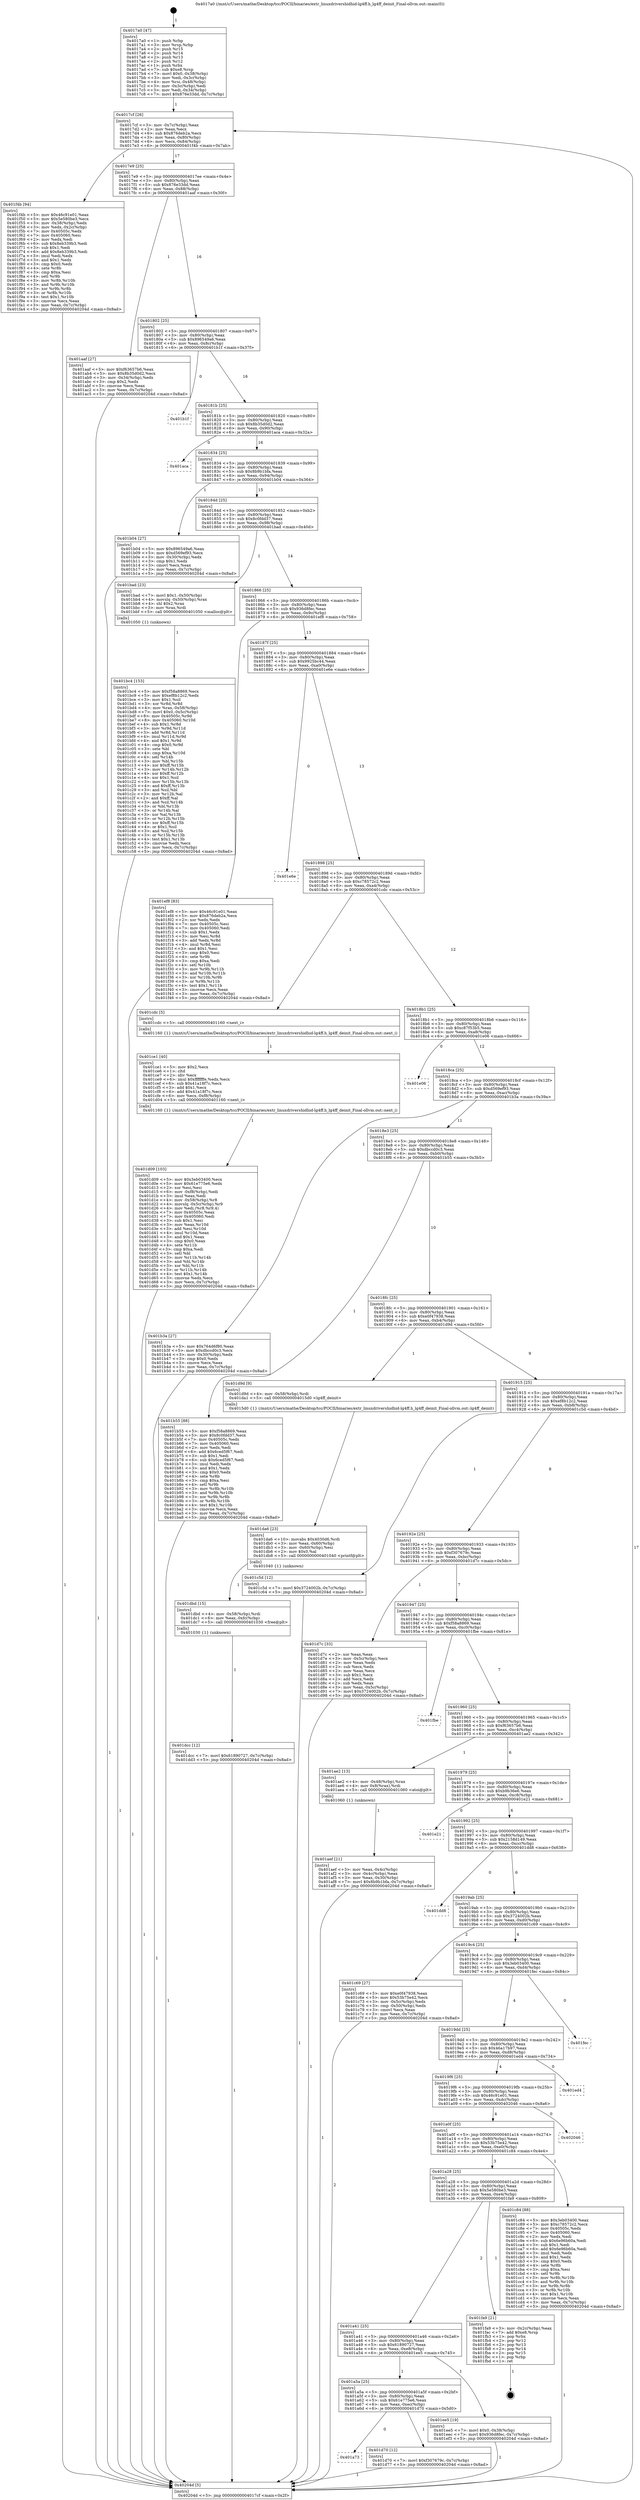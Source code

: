 digraph "0x4017a0" {
  label = "0x4017a0 (/mnt/c/Users/mathe/Desktop/tcc/POCII/binaries/extr_linuxdrivershidhid-lg4ff.h_lg4ff_deinit_Final-ollvm.out::main(0))"
  labelloc = "t"
  node[shape=record]

  Entry [label="",width=0.3,height=0.3,shape=circle,fillcolor=black,style=filled]
  "0x4017cf" [label="{
     0x4017cf [26]\l
     | [instrs]\l
     &nbsp;&nbsp;0x4017cf \<+3\>: mov -0x7c(%rbp),%eax\l
     &nbsp;&nbsp;0x4017d2 \<+2\>: mov %eax,%ecx\l
     &nbsp;&nbsp;0x4017d4 \<+6\>: sub $0x876deb2a,%ecx\l
     &nbsp;&nbsp;0x4017da \<+3\>: mov %eax,-0x80(%rbp)\l
     &nbsp;&nbsp;0x4017dd \<+6\>: mov %ecx,-0x84(%rbp)\l
     &nbsp;&nbsp;0x4017e3 \<+6\>: je 0000000000401f4b \<main+0x7ab\>\l
  }"]
  "0x401f4b" [label="{
     0x401f4b [94]\l
     | [instrs]\l
     &nbsp;&nbsp;0x401f4b \<+5\>: mov $0x46c91e01,%eax\l
     &nbsp;&nbsp;0x401f50 \<+5\>: mov $0x5e580be3,%ecx\l
     &nbsp;&nbsp;0x401f55 \<+3\>: mov -0x38(%rbp),%edx\l
     &nbsp;&nbsp;0x401f58 \<+3\>: mov %edx,-0x2c(%rbp)\l
     &nbsp;&nbsp;0x401f5b \<+7\>: mov 0x40505c,%edx\l
     &nbsp;&nbsp;0x401f62 \<+7\>: mov 0x405060,%esi\l
     &nbsp;&nbsp;0x401f69 \<+2\>: mov %edx,%edi\l
     &nbsp;&nbsp;0x401f6b \<+6\>: sub $0x8eb339b3,%edi\l
     &nbsp;&nbsp;0x401f71 \<+3\>: sub $0x1,%edi\l
     &nbsp;&nbsp;0x401f74 \<+6\>: add $0x8eb339b3,%edi\l
     &nbsp;&nbsp;0x401f7a \<+3\>: imul %edi,%edx\l
     &nbsp;&nbsp;0x401f7d \<+3\>: and $0x1,%edx\l
     &nbsp;&nbsp;0x401f80 \<+3\>: cmp $0x0,%edx\l
     &nbsp;&nbsp;0x401f83 \<+4\>: sete %r8b\l
     &nbsp;&nbsp;0x401f87 \<+3\>: cmp $0xa,%esi\l
     &nbsp;&nbsp;0x401f8a \<+4\>: setl %r9b\l
     &nbsp;&nbsp;0x401f8e \<+3\>: mov %r8b,%r10b\l
     &nbsp;&nbsp;0x401f91 \<+3\>: and %r9b,%r10b\l
     &nbsp;&nbsp;0x401f94 \<+3\>: xor %r9b,%r8b\l
     &nbsp;&nbsp;0x401f97 \<+3\>: or %r8b,%r10b\l
     &nbsp;&nbsp;0x401f9a \<+4\>: test $0x1,%r10b\l
     &nbsp;&nbsp;0x401f9e \<+3\>: cmovne %ecx,%eax\l
     &nbsp;&nbsp;0x401fa1 \<+3\>: mov %eax,-0x7c(%rbp)\l
     &nbsp;&nbsp;0x401fa4 \<+5\>: jmp 000000000040204d \<main+0x8ad\>\l
  }"]
  "0x4017e9" [label="{
     0x4017e9 [25]\l
     | [instrs]\l
     &nbsp;&nbsp;0x4017e9 \<+5\>: jmp 00000000004017ee \<main+0x4e\>\l
     &nbsp;&nbsp;0x4017ee \<+3\>: mov -0x80(%rbp),%eax\l
     &nbsp;&nbsp;0x4017f1 \<+5\>: sub $0x876e33dd,%eax\l
     &nbsp;&nbsp;0x4017f6 \<+6\>: mov %eax,-0x88(%rbp)\l
     &nbsp;&nbsp;0x4017fc \<+6\>: je 0000000000401aaf \<main+0x30f\>\l
  }"]
  Exit [label="",width=0.3,height=0.3,shape=circle,fillcolor=black,style=filled,peripheries=2]
  "0x401aaf" [label="{
     0x401aaf [27]\l
     | [instrs]\l
     &nbsp;&nbsp;0x401aaf \<+5\>: mov $0xf63657b6,%eax\l
     &nbsp;&nbsp;0x401ab4 \<+5\>: mov $0x8b35d0d2,%ecx\l
     &nbsp;&nbsp;0x401ab9 \<+3\>: mov -0x34(%rbp),%edx\l
     &nbsp;&nbsp;0x401abc \<+3\>: cmp $0x2,%edx\l
     &nbsp;&nbsp;0x401abf \<+3\>: cmovne %ecx,%eax\l
     &nbsp;&nbsp;0x401ac2 \<+3\>: mov %eax,-0x7c(%rbp)\l
     &nbsp;&nbsp;0x401ac5 \<+5\>: jmp 000000000040204d \<main+0x8ad\>\l
  }"]
  "0x401802" [label="{
     0x401802 [25]\l
     | [instrs]\l
     &nbsp;&nbsp;0x401802 \<+5\>: jmp 0000000000401807 \<main+0x67\>\l
     &nbsp;&nbsp;0x401807 \<+3\>: mov -0x80(%rbp),%eax\l
     &nbsp;&nbsp;0x40180a \<+5\>: sub $0x896549a6,%eax\l
     &nbsp;&nbsp;0x40180f \<+6\>: mov %eax,-0x8c(%rbp)\l
     &nbsp;&nbsp;0x401815 \<+6\>: je 0000000000401b1f \<main+0x37f\>\l
  }"]
  "0x40204d" [label="{
     0x40204d [5]\l
     | [instrs]\l
     &nbsp;&nbsp;0x40204d \<+5\>: jmp 00000000004017cf \<main+0x2f\>\l
  }"]
  "0x4017a0" [label="{
     0x4017a0 [47]\l
     | [instrs]\l
     &nbsp;&nbsp;0x4017a0 \<+1\>: push %rbp\l
     &nbsp;&nbsp;0x4017a1 \<+3\>: mov %rsp,%rbp\l
     &nbsp;&nbsp;0x4017a4 \<+2\>: push %r15\l
     &nbsp;&nbsp;0x4017a6 \<+2\>: push %r14\l
     &nbsp;&nbsp;0x4017a8 \<+2\>: push %r13\l
     &nbsp;&nbsp;0x4017aa \<+2\>: push %r12\l
     &nbsp;&nbsp;0x4017ac \<+1\>: push %rbx\l
     &nbsp;&nbsp;0x4017ad \<+7\>: sub $0xe8,%rsp\l
     &nbsp;&nbsp;0x4017b4 \<+7\>: movl $0x0,-0x38(%rbp)\l
     &nbsp;&nbsp;0x4017bb \<+3\>: mov %edi,-0x3c(%rbp)\l
     &nbsp;&nbsp;0x4017be \<+4\>: mov %rsi,-0x48(%rbp)\l
     &nbsp;&nbsp;0x4017c2 \<+3\>: mov -0x3c(%rbp),%edi\l
     &nbsp;&nbsp;0x4017c5 \<+3\>: mov %edi,-0x34(%rbp)\l
     &nbsp;&nbsp;0x4017c8 \<+7\>: movl $0x876e33dd,-0x7c(%rbp)\l
  }"]
  "0x401dcc" [label="{
     0x401dcc [12]\l
     | [instrs]\l
     &nbsp;&nbsp;0x401dcc \<+7\>: movl $0x61890727,-0x7c(%rbp)\l
     &nbsp;&nbsp;0x401dd3 \<+5\>: jmp 000000000040204d \<main+0x8ad\>\l
  }"]
  "0x401b1f" [label="{
     0x401b1f\l
  }", style=dashed]
  "0x40181b" [label="{
     0x40181b [25]\l
     | [instrs]\l
     &nbsp;&nbsp;0x40181b \<+5\>: jmp 0000000000401820 \<main+0x80\>\l
     &nbsp;&nbsp;0x401820 \<+3\>: mov -0x80(%rbp),%eax\l
     &nbsp;&nbsp;0x401823 \<+5\>: sub $0x8b35d0d2,%eax\l
     &nbsp;&nbsp;0x401828 \<+6\>: mov %eax,-0x90(%rbp)\l
     &nbsp;&nbsp;0x40182e \<+6\>: je 0000000000401aca \<main+0x32a\>\l
  }"]
  "0x401dbd" [label="{
     0x401dbd [15]\l
     | [instrs]\l
     &nbsp;&nbsp;0x401dbd \<+4\>: mov -0x58(%rbp),%rdi\l
     &nbsp;&nbsp;0x401dc1 \<+6\>: mov %eax,-0xfc(%rbp)\l
     &nbsp;&nbsp;0x401dc7 \<+5\>: call 0000000000401030 \<free@plt\>\l
     | [calls]\l
     &nbsp;&nbsp;0x401030 \{1\} (unknown)\l
  }"]
  "0x401aca" [label="{
     0x401aca\l
  }", style=dashed]
  "0x401834" [label="{
     0x401834 [25]\l
     | [instrs]\l
     &nbsp;&nbsp;0x401834 \<+5\>: jmp 0000000000401839 \<main+0x99\>\l
     &nbsp;&nbsp;0x401839 \<+3\>: mov -0x80(%rbp),%eax\l
     &nbsp;&nbsp;0x40183c \<+5\>: sub $0x8b9b1bfa,%eax\l
     &nbsp;&nbsp;0x401841 \<+6\>: mov %eax,-0x94(%rbp)\l
     &nbsp;&nbsp;0x401847 \<+6\>: je 0000000000401b04 \<main+0x364\>\l
  }"]
  "0x401da6" [label="{
     0x401da6 [23]\l
     | [instrs]\l
     &nbsp;&nbsp;0x401da6 \<+10\>: movabs $0x4030d6,%rdi\l
     &nbsp;&nbsp;0x401db0 \<+3\>: mov %eax,-0x60(%rbp)\l
     &nbsp;&nbsp;0x401db3 \<+3\>: mov -0x60(%rbp),%esi\l
     &nbsp;&nbsp;0x401db6 \<+2\>: mov $0x0,%al\l
     &nbsp;&nbsp;0x401db8 \<+5\>: call 0000000000401040 \<printf@plt\>\l
     | [calls]\l
     &nbsp;&nbsp;0x401040 \{1\} (unknown)\l
  }"]
  "0x401b04" [label="{
     0x401b04 [27]\l
     | [instrs]\l
     &nbsp;&nbsp;0x401b04 \<+5\>: mov $0x896549a6,%eax\l
     &nbsp;&nbsp;0x401b09 \<+5\>: mov $0xd569ef93,%ecx\l
     &nbsp;&nbsp;0x401b0e \<+3\>: mov -0x30(%rbp),%edx\l
     &nbsp;&nbsp;0x401b11 \<+3\>: cmp $0x1,%edx\l
     &nbsp;&nbsp;0x401b14 \<+3\>: cmovl %ecx,%eax\l
     &nbsp;&nbsp;0x401b17 \<+3\>: mov %eax,-0x7c(%rbp)\l
     &nbsp;&nbsp;0x401b1a \<+5\>: jmp 000000000040204d \<main+0x8ad\>\l
  }"]
  "0x40184d" [label="{
     0x40184d [25]\l
     | [instrs]\l
     &nbsp;&nbsp;0x40184d \<+5\>: jmp 0000000000401852 \<main+0xb2\>\l
     &nbsp;&nbsp;0x401852 \<+3\>: mov -0x80(%rbp),%eax\l
     &nbsp;&nbsp;0x401855 \<+5\>: sub $0x8c0fdd37,%eax\l
     &nbsp;&nbsp;0x40185a \<+6\>: mov %eax,-0x98(%rbp)\l
     &nbsp;&nbsp;0x401860 \<+6\>: je 0000000000401bad \<main+0x40d\>\l
  }"]
  "0x401a73" [label="{
     0x401a73\l
  }", style=dashed]
  "0x401bad" [label="{
     0x401bad [23]\l
     | [instrs]\l
     &nbsp;&nbsp;0x401bad \<+7\>: movl $0x1,-0x50(%rbp)\l
     &nbsp;&nbsp;0x401bb4 \<+4\>: movslq -0x50(%rbp),%rax\l
     &nbsp;&nbsp;0x401bb8 \<+4\>: shl $0x2,%rax\l
     &nbsp;&nbsp;0x401bbc \<+3\>: mov %rax,%rdi\l
     &nbsp;&nbsp;0x401bbf \<+5\>: call 0000000000401050 \<malloc@plt\>\l
     | [calls]\l
     &nbsp;&nbsp;0x401050 \{1\} (unknown)\l
  }"]
  "0x401866" [label="{
     0x401866 [25]\l
     | [instrs]\l
     &nbsp;&nbsp;0x401866 \<+5\>: jmp 000000000040186b \<main+0xcb\>\l
     &nbsp;&nbsp;0x40186b \<+3\>: mov -0x80(%rbp),%eax\l
     &nbsp;&nbsp;0x40186e \<+5\>: sub $0x936d8fec,%eax\l
     &nbsp;&nbsp;0x401873 \<+6\>: mov %eax,-0x9c(%rbp)\l
     &nbsp;&nbsp;0x401879 \<+6\>: je 0000000000401ef8 \<main+0x758\>\l
  }"]
  "0x401d70" [label="{
     0x401d70 [12]\l
     | [instrs]\l
     &nbsp;&nbsp;0x401d70 \<+7\>: movl $0xf307679c,-0x7c(%rbp)\l
     &nbsp;&nbsp;0x401d77 \<+5\>: jmp 000000000040204d \<main+0x8ad\>\l
  }"]
  "0x401ef8" [label="{
     0x401ef8 [83]\l
     | [instrs]\l
     &nbsp;&nbsp;0x401ef8 \<+5\>: mov $0x46c91e01,%eax\l
     &nbsp;&nbsp;0x401efd \<+5\>: mov $0x876deb2a,%ecx\l
     &nbsp;&nbsp;0x401f02 \<+2\>: xor %edx,%edx\l
     &nbsp;&nbsp;0x401f04 \<+7\>: mov 0x40505c,%esi\l
     &nbsp;&nbsp;0x401f0b \<+7\>: mov 0x405060,%edi\l
     &nbsp;&nbsp;0x401f12 \<+3\>: sub $0x1,%edx\l
     &nbsp;&nbsp;0x401f15 \<+3\>: mov %esi,%r8d\l
     &nbsp;&nbsp;0x401f18 \<+3\>: add %edx,%r8d\l
     &nbsp;&nbsp;0x401f1b \<+4\>: imul %r8d,%esi\l
     &nbsp;&nbsp;0x401f1f \<+3\>: and $0x1,%esi\l
     &nbsp;&nbsp;0x401f22 \<+3\>: cmp $0x0,%esi\l
     &nbsp;&nbsp;0x401f25 \<+4\>: sete %r9b\l
     &nbsp;&nbsp;0x401f29 \<+3\>: cmp $0xa,%edi\l
     &nbsp;&nbsp;0x401f2c \<+4\>: setl %r10b\l
     &nbsp;&nbsp;0x401f30 \<+3\>: mov %r9b,%r11b\l
     &nbsp;&nbsp;0x401f33 \<+3\>: and %r10b,%r11b\l
     &nbsp;&nbsp;0x401f36 \<+3\>: xor %r10b,%r9b\l
     &nbsp;&nbsp;0x401f39 \<+3\>: or %r9b,%r11b\l
     &nbsp;&nbsp;0x401f3c \<+4\>: test $0x1,%r11b\l
     &nbsp;&nbsp;0x401f40 \<+3\>: cmovne %ecx,%eax\l
     &nbsp;&nbsp;0x401f43 \<+3\>: mov %eax,-0x7c(%rbp)\l
     &nbsp;&nbsp;0x401f46 \<+5\>: jmp 000000000040204d \<main+0x8ad\>\l
  }"]
  "0x40187f" [label="{
     0x40187f [25]\l
     | [instrs]\l
     &nbsp;&nbsp;0x40187f \<+5\>: jmp 0000000000401884 \<main+0xe4\>\l
     &nbsp;&nbsp;0x401884 \<+3\>: mov -0x80(%rbp),%eax\l
     &nbsp;&nbsp;0x401887 \<+5\>: sub $0x9925bc44,%eax\l
     &nbsp;&nbsp;0x40188c \<+6\>: mov %eax,-0xa0(%rbp)\l
     &nbsp;&nbsp;0x401892 \<+6\>: je 0000000000401e6e \<main+0x6ce\>\l
  }"]
  "0x401a5a" [label="{
     0x401a5a [25]\l
     | [instrs]\l
     &nbsp;&nbsp;0x401a5a \<+5\>: jmp 0000000000401a5f \<main+0x2bf\>\l
     &nbsp;&nbsp;0x401a5f \<+3\>: mov -0x80(%rbp),%eax\l
     &nbsp;&nbsp;0x401a62 \<+5\>: sub $0x61e775e6,%eax\l
     &nbsp;&nbsp;0x401a67 \<+6\>: mov %eax,-0xec(%rbp)\l
     &nbsp;&nbsp;0x401a6d \<+6\>: je 0000000000401d70 \<main+0x5d0\>\l
  }"]
  "0x401e6e" [label="{
     0x401e6e\l
  }", style=dashed]
  "0x401898" [label="{
     0x401898 [25]\l
     | [instrs]\l
     &nbsp;&nbsp;0x401898 \<+5\>: jmp 000000000040189d \<main+0xfd\>\l
     &nbsp;&nbsp;0x40189d \<+3\>: mov -0x80(%rbp),%eax\l
     &nbsp;&nbsp;0x4018a0 \<+5\>: sub $0xc78572c2,%eax\l
     &nbsp;&nbsp;0x4018a5 \<+6\>: mov %eax,-0xa4(%rbp)\l
     &nbsp;&nbsp;0x4018ab \<+6\>: je 0000000000401cdc \<main+0x53c\>\l
  }"]
  "0x401ee5" [label="{
     0x401ee5 [19]\l
     | [instrs]\l
     &nbsp;&nbsp;0x401ee5 \<+7\>: movl $0x0,-0x38(%rbp)\l
     &nbsp;&nbsp;0x401eec \<+7\>: movl $0x936d8fec,-0x7c(%rbp)\l
     &nbsp;&nbsp;0x401ef3 \<+5\>: jmp 000000000040204d \<main+0x8ad\>\l
  }"]
  "0x401cdc" [label="{
     0x401cdc [5]\l
     | [instrs]\l
     &nbsp;&nbsp;0x401cdc \<+5\>: call 0000000000401160 \<next_i\>\l
     | [calls]\l
     &nbsp;&nbsp;0x401160 \{1\} (/mnt/c/Users/mathe/Desktop/tcc/POCII/binaries/extr_linuxdrivershidhid-lg4ff.h_lg4ff_deinit_Final-ollvm.out::next_i)\l
  }"]
  "0x4018b1" [label="{
     0x4018b1 [25]\l
     | [instrs]\l
     &nbsp;&nbsp;0x4018b1 \<+5\>: jmp 00000000004018b6 \<main+0x116\>\l
     &nbsp;&nbsp;0x4018b6 \<+3\>: mov -0x80(%rbp),%eax\l
     &nbsp;&nbsp;0x4018b9 \<+5\>: sub $0xc87f53b5,%eax\l
     &nbsp;&nbsp;0x4018be \<+6\>: mov %eax,-0xa8(%rbp)\l
     &nbsp;&nbsp;0x4018c4 \<+6\>: je 0000000000401e06 \<main+0x666\>\l
  }"]
  "0x401a41" [label="{
     0x401a41 [25]\l
     | [instrs]\l
     &nbsp;&nbsp;0x401a41 \<+5\>: jmp 0000000000401a46 \<main+0x2a6\>\l
     &nbsp;&nbsp;0x401a46 \<+3\>: mov -0x80(%rbp),%eax\l
     &nbsp;&nbsp;0x401a49 \<+5\>: sub $0x61890727,%eax\l
     &nbsp;&nbsp;0x401a4e \<+6\>: mov %eax,-0xe8(%rbp)\l
     &nbsp;&nbsp;0x401a54 \<+6\>: je 0000000000401ee5 \<main+0x745\>\l
  }"]
  "0x401e06" [label="{
     0x401e06\l
  }", style=dashed]
  "0x4018ca" [label="{
     0x4018ca [25]\l
     | [instrs]\l
     &nbsp;&nbsp;0x4018ca \<+5\>: jmp 00000000004018cf \<main+0x12f\>\l
     &nbsp;&nbsp;0x4018cf \<+3\>: mov -0x80(%rbp),%eax\l
     &nbsp;&nbsp;0x4018d2 \<+5\>: sub $0xd569ef93,%eax\l
     &nbsp;&nbsp;0x4018d7 \<+6\>: mov %eax,-0xac(%rbp)\l
     &nbsp;&nbsp;0x4018dd \<+6\>: je 0000000000401b3a \<main+0x39a\>\l
  }"]
  "0x401fa9" [label="{
     0x401fa9 [21]\l
     | [instrs]\l
     &nbsp;&nbsp;0x401fa9 \<+3\>: mov -0x2c(%rbp),%eax\l
     &nbsp;&nbsp;0x401fac \<+7\>: add $0xe8,%rsp\l
     &nbsp;&nbsp;0x401fb3 \<+1\>: pop %rbx\l
     &nbsp;&nbsp;0x401fb4 \<+2\>: pop %r12\l
     &nbsp;&nbsp;0x401fb6 \<+2\>: pop %r13\l
     &nbsp;&nbsp;0x401fb8 \<+2\>: pop %r14\l
     &nbsp;&nbsp;0x401fba \<+2\>: pop %r15\l
     &nbsp;&nbsp;0x401fbc \<+1\>: pop %rbp\l
     &nbsp;&nbsp;0x401fbd \<+1\>: ret\l
  }"]
  "0x401b3a" [label="{
     0x401b3a [27]\l
     | [instrs]\l
     &nbsp;&nbsp;0x401b3a \<+5\>: mov $0x764d6f80,%eax\l
     &nbsp;&nbsp;0x401b3f \<+5\>: mov $0xdbccd0c3,%ecx\l
     &nbsp;&nbsp;0x401b44 \<+3\>: mov -0x30(%rbp),%edx\l
     &nbsp;&nbsp;0x401b47 \<+3\>: cmp $0x0,%edx\l
     &nbsp;&nbsp;0x401b4a \<+3\>: cmove %ecx,%eax\l
     &nbsp;&nbsp;0x401b4d \<+3\>: mov %eax,-0x7c(%rbp)\l
     &nbsp;&nbsp;0x401b50 \<+5\>: jmp 000000000040204d \<main+0x8ad\>\l
  }"]
  "0x4018e3" [label="{
     0x4018e3 [25]\l
     | [instrs]\l
     &nbsp;&nbsp;0x4018e3 \<+5\>: jmp 00000000004018e8 \<main+0x148\>\l
     &nbsp;&nbsp;0x4018e8 \<+3\>: mov -0x80(%rbp),%eax\l
     &nbsp;&nbsp;0x4018eb \<+5\>: sub $0xdbccd0c3,%eax\l
     &nbsp;&nbsp;0x4018f0 \<+6\>: mov %eax,-0xb0(%rbp)\l
     &nbsp;&nbsp;0x4018f6 \<+6\>: je 0000000000401b55 \<main+0x3b5\>\l
  }"]
  "0x401d09" [label="{
     0x401d09 [103]\l
     | [instrs]\l
     &nbsp;&nbsp;0x401d09 \<+5\>: mov $0x3eb03400,%ecx\l
     &nbsp;&nbsp;0x401d0e \<+5\>: mov $0x61e775e6,%edx\l
     &nbsp;&nbsp;0x401d13 \<+2\>: xor %esi,%esi\l
     &nbsp;&nbsp;0x401d15 \<+6\>: mov -0xf8(%rbp),%edi\l
     &nbsp;&nbsp;0x401d1b \<+3\>: imul %eax,%edi\l
     &nbsp;&nbsp;0x401d1e \<+4\>: mov -0x58(%rbp),%r8\l
     &nbsp;&nbsp;0x401d22 \<+4\>: movslq -0x5c(%rbp),%r9\l
     &nbsp;&nbsp;0x401d26 \<+4\>: mov %edi,(%r8,%r9,4)\l
     &nbsp;&nbsp;0x401d2a \<+7\>: mov 0x40505c,%eax\l
     &nbsp;&nbsp;0x401d31 \<+7\>: mov 0x405060,%edi\l
     &nbsp;&nbsp;0x401d38 \<+3\>: sub $0x1,%esi\l
     &nbsp;&nbsp;0x401d3b \<+3\>: mov %eax,%r10d\l
     &nbsp;&nbsp;0x401d3e \<+3\>: add %esi,%r10d\l
     &nbsp;&nbsp;0x401d41 \<+4\>: imul %r10d,%eax\l
     &nbsp;&nbsp;0x401d45 \<+3\>: and $0x1,%eax\l
     &nbsp;&nbsp;0x401d48 \<+3\>: cmp $0x0,%eax\l
     &nbsp;&nbsp;0x401d4b \<+4\>: sete %r11b\l
     &nbsp;&nbsp;0x401d4f \<+3\>: cmp $0xa,%edi\l
     &nbsp;&nbsp;0x401d52 \<+3\>: setl %bl\l
     &nbsp;&nbsp;0x401d55 \<+3\>: mov %r11b,%r14b\l
     &nbsp;&nbsp;0x401d58 \<+3\>: and %bl,%r14b\l
     &nbsp;&nbsp;0x401d5b \<+3\>: xor %bl,%r11b\l
     &nbsp;&nbsp;0x401d5e \<+3\>: or %r11b,%r14b\l
     &nbsp;&nbsp;0x401d61 \<+4\>: test $0x1,%r14b\l
     &nbsp;&nbsp;0x401d65 \<+3\>: cmovne %edx,%ecx\l
     &nbsp;&nbsp;0x401d68 \<+3\>: mov %ecx,-0x7c(%rbp)\l
     &nbsp;&nbsp;0x401d6b \<+5\>: jmp 000000000040204d \<main+0x8ad\>\l
  }"]
  "0x401b55" [label="{
     0x401b55 [88]\l
     | [instrs]\l
     &nbsp;&nbsp;0x401b55 \<+5\>: mov $0xf58a8869,%eax\l
     &nbsp;&nbsp;0x401b5a \<+5\>: mov $0x8c0fdd37,%ecx\l
     &nbsp;&nbsp;0x401b5f \<+7\>: mov 0x40505c,%edx\l
     &nbsp;&nbsp;0x401b66 \<+7\>: mov 0x405060,%esi\l
     &nbsp;&nbsp;0x401b6d \<+2\>: mov %edx,%edi\l
     &nbsp;&nbsp;0x401b6f \<+6\>: add $0x6ced5f67,%edi\l
     &nbsp;&nbsp;0x401b75 \<+3\>: sub $0x1,%edi\l
     &nbsp;&nbsp;0x401b78 \<+6\>: sub $0x6ced5f67,%edi\l
     &nbsp;&nbsp;0x401b7e \<+3\>: imul %edi,%edx\l
     &nbsp;&nbsp;0x401b81 \<+3\>: and $0x1,%edx\l
     &nbsp;&nbsp;0x401b84 \<+3\>: cmp $0x0,%edx\l
     &nbsp;&nbsp;0x401b87 \<+4\>: sete %r8b\l
     &nbsp;&nbsp;0x401b8b \<+3\>: cmp $0xa,%esi\l
     &nbsp;&nbsp;0x401b8e \<+4\>: setl %r9b\l
     &nbsp;&nbsp;0x401b92 \<+3\>: mov %r8b,%r10b\l
     &nbsp;&nbsp;0x401b95 \<+3\>: and %r9b,%r10b\l
     &nbsp;&nbsp;0x401b98 \<+3\>: xor %r9b,%r8b\l
     &nbsp;&nbsp;0x401b9b \<+3\>: or %r8b,%r10b\l
     &nbsp;&nbsp;0x401b9e \<+4\>: test $0x1,%r10b\l
     &nbsp;&nbsp;0x401ba2 \<+3\>: cmovne %ecx,%eax\l
     &nbsp;&nbsp;0x401ba5 \<+3\>: mov %eax,-0x7c(%rbp)\l
     &nbsp;&nbsp;0x401ba8 \<+5\>: jmp 000000000040204d \<main+0x8ad\>\l
  }"]
  "0x4018fc" [label="{
     0x4018fc [25]\l
     | [instrs]\l
     &nbsp;&nbsp;0x4018fc \<+5\>: jmp 0000000000401901 \<main+0x161\>\l
     &nbsp;&nbsp;0x401901 \<+3\>: mov -0x80(%rbp),%eax\l
     &nbsp;&nbsp;0x401904 \<+5\>: sub $0xe0f47938,%eax\l
     &nbsp;&nbsp;0x401909 \<+6\>: mov %eax,-0xb4(%rbp)\l
     &nbsp;&nbsp;0x40190f \<+6\>: je 0000000000401d9d \<main+0x5fd\>\l
  }"]
  "0x401ce1" [label="{
     0x401ce1 [40]\l
     | [instrs]\l
     &nbsp;&nbsp;0x401ce1 \<+5\>: mov $0x2,%ecx\l
     &nbsp;&nbsp;0x401ce6 \<+1\>: cltd\l
     &nbsp;&nbsp;0x401ce7 \<+2\>: idiv %ecx\l
     &nbsp;&nbsp;0x401ce9 \<+6\>: imul $0xfffffffe,%edx,%ecx\l
     &nbsp;&nbsp;0x401cef \<+6\>: sub $0x41a18f7c,%ecx\l
     &nbsp;&nbsp;0x401cf5 \<+3\>: add $0x1,%ecx\l
     &nbsp;&nbsp;0x401cf8 \<+6\>: add $0x41a18f7c,%ecx\l
     &nbsp;&nbsp;0x401cfe \<+6\>: mov %ecx,-0xf8(%rbp)\l
     &nbsp;&nbsp;0x401d04 \<+5\>: call 0000000000401160 \<next_i\>\l
     | [calls]\l
     &nbsp;&nbsp;0x401160 \{1\} (/mnt/c/Users/mathe/Desktop/tcc/POCII/binaries/extr_linuxdrivershidhid-lg4ff.h_lg4ff_deinit_Final-ollvm.out::next_i)\l
  }"]
  "0x401d9d" [label="{
     0x401d9d [9]\l
     | [instrs]\l
     &nbsp;&nbsp;0x401d9d \<+4\>: mov -0x58(%rbp),%rdi\l
     &nbsp;&nbsp;0x401da1 \<+5\>: call 00000000004015d0 \<lg4ff_deinit\>\l
     | [calls]\l
     &nbsp;&nbsp;0x4015d0 \{1\} (/mnt/c/Users/mathe/Desktop/tcc/POCII/binaries/extr_linuxdrivershidhid-lg4ff.h_lg4ff_deinit_Final-ollvm.out::lg4ff_deinit)\l
  }"]
  "0x401915" [label="{
     0x401915 [25]\l
     | [instrs]\l
     &nbsp;&nbsp;0x401915 \<+5\>: jmp 000000000040191a \<main+0x17a\>\l
     &nbsp;&nbsp;0x40191a \<+3\>: mov -0x80(%rbp),%eax\l
     &nbsp;&nbsp;0x40191d \<+5\>: sub $0xef8b12c2,%eax\l
     &nbsp;&nbsp;0x401922 \<+6\>: mov %eax,-0xb8(%rbp)\l
     &nbsp;&nbsp;0x401928 \<+6\>: je 0000000000401c5d \<main+0x4bd\>\l
  }"]
  "0x401a28" [label="{
     0x401a28 [25]\l
     | [instrs]\l
     &nbsp;&nbsp;0x401a28 \<+5\>: jmp 0000000000401a2d \<main+0x28d\>\l
     &nbsp;&nbsp;0x401a2d \<+3\>: mov -0x80(%rbp),%eax\l
     &nbsp;&nbsp;0x401a30 \<+5\>: sub $0x5e580be3,%eax\l
     &nbsp;&nbsp;0x401a35 \<+6\>: mov %eax,-0xe4(%rbp)\l
     &nbsp;&nbsp;0x401a3b \<+6\>: je 0000000000401fa9 \<main+0x809\>\l
  }"]
  "0x401c5d" [label="{
     0x401c5d [12]\l
     | [instrs]\l
     &nbsp;&nbsp;0x401c5d \<+7\>: movl $0x3724002b,-0x7c(%rbp)\l
     &nbsp;&nbsp;0x401c64 \<+5\>: jmp 000000000040204d \<main+0x8ad\>\l
  }"]
  "0x40192e" [label="{
     0x40192e [25]\l
     | [instrs]\l
     &nbsp;&nbsp;0x40192e \<+5\>: jmp 0000000000401933 \<main+0x193\>\l
     &nbsp;&nbsp;0x401933 \<+3\>: mov -0x80(%rbp),%eax\l
     &nbsp;&nbsp;0x401936 \<+5\>: sub $0xf307679c,%eax\l
     &nbsp;&nbsp;0x40193b \<+6\>: mov %eax,-0xbc(%rbp)\l
     &nbsp;&nbsp;0x401941 \<+6\>: je 0000000000401d7c \<main+0x5dc\>\l
  }"]
  "0x401c84" [label="{
     0x401c84 [88]\l
     | [instrs]\l
     &nbsp;&nbsp;0x401c84 \<+5\>: mov $0x3eb03400,%eax\l
     &nbsp;&nbsp;0x401c89 \<+5\>: mov $0xc78572c2,%ecx\l
     &nbsp;&nbsp;0x401c8e \<+7\>: mov 0x40505c,%edx\l
     &nbsp;&nbsp;0x401c95 \<+7\>: mov 0x405060,%esi\l
     &nbsp;&nbsp;0x401c9c \<+2\>: mov %edx,%edi\l
     &nbsp;&nbsp;0x401c9e \<+6\>: sub $0x6e96b60a,%edi\l
     &nbsp;&nbsp;0x401ca4 \<+3\>: sub $0x1,%edi\l
     &nbsp;&nbsp;0x401ca7 \<+6\>: add $0x6e96b60a,%edi\l
     &nbsp;&nbsp;0x401cad \<+3\>: imul %edi,%edx\l
     &nbsp;&nbsp;0x401cb0 \<+3\>: and $0x1,%edx\l
     &nbsp;&nbsp;0x401cb3 \<+3\>: cmp $0x0,%edx\l
     &nbsp;&nbsp;0x401cb6 \<+4\>: sete %r8b\l
     &nbsp;&nbsp;0x401cba \<+3\>: cmp $0xa,%esi\l
     &nbsp;&nbsp;0x401cbd \<+4\>: setl %r9b\l
     &nbsp;&nbsp;0x401cc1 \<+3\>: mov %r8b,%r10b\l
     &nbsp;&nbsp;0x401cc4 \<+3\>: and %r9b,%r10b\l
     &nbsp;&nbsp;0x401cc7 \<+3\>: xor %r9b,%r8b\l
     &nbsp;&nbsp;0x401cca \<+3\>: or %r8b,%r10b\l
     &nbsp;&nbsp;0x401ccd \<+4\>: test $0x1,%r10b\l
     &nbsp;&nbsp;0x401cd1 \<+3\>: cmovne %ecx,%eax\l
     &nbsp;&nbsp;0x401cd4 \<+3\>: mov %eax,-0x7c(%rbp)\l
     &nbsp;&nbsp;0x401cd7 \<+5\>: jmp 000000000040204d \<main+0x8ad\>\l
  }"]
  "0x401d7c" [label="{
     0x401d7c [33]\l
     | [instrs]\l
     &nbsp;&nbsp;0x401d7c \<+2\>: xor %eax,%eax\l
     &nbsp;&nbsp;0x401d7e \<+3\>: mov -0x5c(%rbp),%ecx\l
     &nbsp;&nbsp;0x401d81 \<+2\>: mov %eax,%edx\l
     &nbsp;&nbsp;0x401d83 \<+2\>: sub %ecx,%edx\l
     &nbsp;&nbsp;0x401d85 \<+2\>: mov %eax,%ecx\l
     &nbsp;&nbsp;0x401d87 \<+3\>: sub $0x1,%ecx\l
     &nbsp;&nbsp;0x401d8a \<+2\>: add %ecx,%edx\l
     &nbsp;&nbsp;0x401d8c \<+2\>: sub %edx,%eax\l
     &nbsp;&nbsp;0x401d8e \<+3\>: mov %eax,-0x5c(%rbp)\l
     &nbsp;&nbsp;0x401d91 \<+7\>: movl $0x3724002b,-0x7c(%rbp)\l
     &nbsp;&nbsp;0x401d98 \<+5\>: jmp 000000000040204d \<main+0x8ad\>\l
  }"]
  "0x401947" [label="{
     0x401947 [25]\l
     | [instrs]\l
     &nbsp;&nbsp;0x401947 \<+5\>: jmp 000000000040194c \<main+0x1ac\>\l
     &nbsp;&nbsp;0x40194c \<+3\>: mov -0x80(%rbp),%eax\l
     &nbsp;&nbsp;0x40194f \<+5\>: sub $0xf58a8869,%eax\l
     &nbsp;&nbsp;0x401954 \<+6\>: mov %eax,-0xc0(%rbp)\l
     &nbsp;&nbsp;0x40195a \<+6\>: je 0000000000401fbe \<main+0x81e\>\l
  }"]
  "0x401a0f" [label="{
     0x401a0f [25]\l
     | [instrs]\l
     &nbsp;&nbsp;0x401a0f \<+5\>: jmp 0000000000401a14 \<main+0x274\>\l
     &nbsp;&nbsp;0x401a14 \<+3\>: mov -0x80(%rbp),%eax\l
     &nbsp;&nbsp;0x401a17 \<+5\>: sub $0x53b75e42,%eax\l
     &nbsp;&nbsp;0x401a1c \<+6\>: mov %eax,-0xe0(%rbp)\l
     &nbsp;&nbsp;0x401a22 \<+6\>: je 0000000000401c84 \<main+0x4e4\>\l
  }"]
  "0x401fbe" [label="{
     0x401fbe\l
  }", style=dashed]
  "0x401960" [label="{
     0x401960 [25]\l
     | [instrs]\l
     &nbsp;&nbsp;0x401960 \<+5\>: jmp 0000000000401965 \<main+0x1c5\>\l
     &nbsp;&nbsp;0x401965 \<+3\>: mov -0x80(%rbp),%eax\l
     &nbsp;&nbsp;0x401968 \<+5\>: sub $0xf63657b6,%eax\l
     &nbsp;&nbsp;0x40196d \<+6\>: mov %eax,-0xc4(%rbp)\l
     &nbsp;&nbsp;0x401973 \<+6\>: je 0000000000401ae2 \<main+0x342\>\l
  }"]
  "0x402046" [label="{
     0x402046\l
  }", style=dashed]
  "0x401ae2" [label="{
     0x401ae2 [13]\l
     | [instrs]\l
     &nbsp;&nbsp;0x401ae2 \<+4\>: mov -0x48(%rbp),%rax\l
     &nbsp;&nbsp;0x401ae6 \<+4\>: mov 0x8(%rax),%rdi\l
     &nbsp;&nbsp;0x401aea \<+5\>: call 0000000000401060 \<atoi@plt\>\l
     | [calls]\l
     &nbsp;&nbsp;0x401060 \{1\} (unknown)\l
  }"]
  "0x401979" [label="{
     0x401979 [25]\l
     | [instrs]\l
     &nbsp;&nbsp;0x401979 \<+5\>: jmp 000000000040197e \<main+0x1de\>\l
     &nbsp;&nbsp;0x40197e \<+3\>: mov -0x80(%rbp),%eax\l
     &nbsp;&nbsp;0x401981 \<+5\>: sub $0xb9b36e6,%eax\l
     &nbsp;&nbsp;0x401986 \<+6\>: mov %eax,-0xc8(%rbp)\l
     &nbsp;&nbsp;0x40198c \<+6\>: je 0000000000401e21 \<main+0x681\>\l
  }"]
  "0x401aef" [label="{
     0x401aef [21]\l
     | [instrs]\l
     &nbsp;&nbsp;0x401aef \<+3\>: mov %eax,-0x4c(%rbp)\l
     &nbsp;&nbsp;0x401af2 \<+3\>: mov -0x4c(%rbp),%eax\l
     &nbsp;&nbsp;0x401af5 \<+3\>: mov %eax,-0x30(%rbp)\l
     &nbsp;&nbsp;0x401af8 \<+7\>: movl $0x8b9b1bfa,-0x7c(%rbp)\l
     &nbsp;&nbsp;0x401aff \<+5\>: jmp 000000000040204d \<main+0x8ad\>\l
  }"]
  "0x401bc4" [label="{
     0x401bc4 [153]\l
     | [instrs]\l
     &nbsp;&nbsp;0x401bc4 \<+5\>: mov $0xf58a8869,%ecx\l
     &nbsp;&nbsp;0x401bc9 \<+5\>: mov $0xef8b12c2,%edx\l
     &nbsp;&nbsp;0x401bce \<+3\>: mov $0x1,%sil\l
     &nbsp;&nbsp;0x401bd1 \<+3\>: xor %r8d,%r8d\l
     &nbsp;&nbsp;0x401bd4 \<+4\>: mov %rax,-0x58(%rbp)\l
     &nbsp;&nbsp;0x401bd8 \<+7\>: movl $0x0,-0x5c(%rbp)\l
     &nbsp;&nbsp;0x401bdf \<+8\>: mov 0x40505c,%r9d\l
     &nbsp;&nbsp;0x401be7 \<+8\>: mov 0x405060,%r10d\l
     &nbsp;&nbsp;0x401bef \<+4\>: sub $0x1,%r8d\l
     &nbsp;&nbsp;0x401bf3 \<+3\>: mov %r9d,%r11d\l
     &nbsp;&nbsp;0x401bf6 \<+3\>: add %r8d,%r11d\l
     &nbsp;&nbsp;0x401bf9 \<+4\>: imul %r11d,%r9d\l
     &nbsp;&nbsp;0x401bfd \<+4\>: and $0x1,%r9d\l
     &nbsp;&nbsp;0x401c01 \<+4\>: cmp $0x0,%r9d\l
     &nbsp;&nbsp;0x401c05 \<+3\>: sete %bl\l
     &nbsp;&nbsp;0x401c08 \<+4\>: cmp $0xa,%r10d\l
     &nbsp;&nbsp;0x401c0c \<+4\>: setl %r14b\l
     &nbsp;&nbsp;0x401c10 \<+3\>: mov %bl,%r15b\l
     &nbsp;&nbsp;0x401c13 \<+4\>: xor $0xff,%r15b\l
     &nbsp;&nbsp;0x401c17 \<+3\>: mov %r14b,%r12b\l
     &nbsp;&nbsp;0x401c1a \<+4\>: xor $0xff,%r12b\l
     &nbsp;&nbsp;0x401c1e \<+4\>: xor $0x1,%sil\l
     &nbsp;&nbsp;0x401c22 \<+3\>: mov %r15b,%r13b\l
     &nbsp;&nbsp;0x401c25 \<+4\>: and $0xff,%r13b\l
     &nbsp;&nbsp;0x401c29 \<+3\>: and %sil,%bl\l
     &nbsp;&nbsp;0x401c2c \<+3\>: mov %r12b,%al\l
     &nbsp;&nbsp;0x401c2f \<+2\>: and $0xff,%al\l
     &nbsp;&nbsp;0x401c31 \<+3\>: and %sil,%r14b\l
     &nbsp;&nbsp;0x401c34 \<+3\>: or %bl,%r13b\l
     &nbsp;&nbsp;0x401c37 \<+3\>: or %r14b,%al\l
     &nbsp;&nbsp;0x401c3a \<+3\>: xor %al,%r13b\l
     &nbsp;&nbsp;0x401c3d \<+3\>: or %r12b,%r15b\l
     &nbsp;&nbsp;0x401c40 \<+4\>: xor $0xff,%r15b\l
     &nbsp;&nbsp;0x401c44 \<+4\>: or $0x1,%sil\l
     &nbsp;&nbsp;0x401c48 \<+3\>: and %sil,%r15b\l
     &nbsp;&nbsp;0x401c4b \<+3\>: or %r15b,%r13b\l
     &nbsp;&nbsp;0x401c4e \<+4\>: test $0x1,%r13b\l
     &nbsp;&nbsp;0x401c52 \<+3\>: cmovne %edx,%ecx\l
     &nbsp;&nbsp;0x401c55 \<+3\>: mov %ecx,-0x7c(%rbp)\l
     &nbsp;&nbsp;0x401c58 \<+5\>: jmp 000000000040204d \<main+0x8ad\>\l
  }"]
  "0x4019f6" [label="{
     0x4019f6 [25]\l
     | [instrs]\l
     &nbsp;&nbsp;0x4019f6 \<+5\>: jmp 00000000004019fb \<main+0x25b\>\l
     &nbsp;&nbsp;0x4019fb \<+3\>: mov -0x80(%rbp),%eax\l
     &nbsp;&nbsp;0x4019fe \<+5\>: sub $0x46c91e01,%eax\l
     &nbsp;&nbsp;0x401a03 \<+6\>: mov %eax,-0xdc(%rbp)\l
     &nbsp;&nbsp;0x401a09 \<+6\>: je 0000000000402046 \<main+0x8a6\>\l
  }"]
  "0x401e21" [label="{
     0x401e21\l
  }", style=dashed]
  "0x401992" [label="{
     0x401992 [25]\l
     | [instrs]\l
     &nbsp;&nbsp;0x401992 \<+5\>: jmp 0000000000401997 \<main+0x1f7\>\l
     &nbsp;&nbsp;0x401997 \<+3\>: mov -0x80(%rbp),%eax\l
     &nbsp;&nbsp;0x40199a \<+5\>: sub $0x2158d149,%eax\l
     &nbsp;&nbsp;0x40199f \<+6\>: mov %eax,-0xcc(%rbp)\l
     &nbsp;&nbsp;0x4019a5 \<+6\>: je 0000000000401dd8 \<main+0x638\>\l
  }"]
  "0x401ed4" [label="{
     0x401ed4\l
  }", style=dashed]
  "0x401dd8" [label="{
     0x401dd8\l
  }", style=dashed]
  "0x4019ab" [label="{
     0x4019ab [25]\l
     | [instrs]\l
     &nbsp;&nbsp;0x4019ab \<+5\>: jmp 00000000004019b0 \<main+0x210\>\l
     &nbsp;&nbsp;0x4019b0 \<+3\>: mov -0x80(%rbp),%eax\l
     &nbsp;&nbsp;0x4019b3 \<+5\>: sub $0x3724002b,%eax\l
     &nbsp;&nbsp;0x4019b8 \<+6\>: mov %eax,-0xd0(%rbp)\l
     &nbsp;&nbsp;0x4019be \<+6\>: je 0000000000401c69 \<main+0x4c9\>\l
  }"]
  "0x4019dd" [label="{
     0x4019dd [25]\l
     | [instrs]\l
     &nbsp;&nbsp;0x4019dd \<+5\>: jmp 00000000004019e2 \<main+0x242\>\l
     &nbsp;&nbsp;0x4019e2 \<+3\>: mov -0x80(%rbp),%eax\l
     &nbsp;&nbsp;0x4019e5 \<+5\>: sub $0x46a17b97,%eax\l
     &nbsp;&nbsp;0x4019ea \<+6\>: mov %eax,-0xd8(%rbp)\l
     &nbsp;&nbsp;0x4019f0 \<+6\>: je 0000000000401ed4 \<main+0x734\>\l
  }"]
  "0x401c69" [label="{
     0x401c69 [27]\l
     | [instrs]\l
     &nbsp;&nbsp;0x401c69 \<+5\>: mov $0xe0f47938,%eax\l
     &nbsp;&nbsp;0x401c6e \<+5\>: mov $0x53b75e42,%ecx\l
     &nbsp;&nbsp;0x401c73 \<+3\>: mov -0x5c(%rbp),%edx\l
     &nbsp;&nbsp;0x401c76 \<+3\>: cmp -0x50(%rbp),%edx\l
     &nbsp;&nbsp;0x401c79 \<+3\>: cmovl %ecx,%eax\l
     &nbsp;&nbsp;0x401c7c \<+3\>: mov %eax,-0x7c(%rbp)\l
     &nbsp;&nbsp;0x401c7f \<+5\>: jmp 000000000040204d \<main+0x8ad\>\l
  }"]
  "0x4019c4" [label="{
     0x4019c4 [25]\l
     | [instrs]\l
     &nbsp;&nbsp;0x4019c4 \<+5\>: jmp 00000000004019c9 \<main+0x229\>\l
     &nbsp;&nbsp;0x4019c9 \<+3\>: mov -0x80(%rbp),%eax\l
     &nbsp;&nbsp;0x4019cc \<+5\>: sub $0x3eb03400,%eax\l
     &nbsp;&nbsp;0x4019d1 \<+6\>: mov %eax,-0xd4(%rbp)\l
     &nbsp;&nbsp;0x4019d7 \<+6\>: je 0000000000401fec \<main+0x84c\>\l
  }"]
  "0x401fec" [label="{
     0x401fec\l
  }", style=dashed]
  Entry -> "0x4017a0" [label=" 1"]
  "0x4017cf" -> "0x401f4b" [label=" 1"]
  "0x4017cf" -> "0x4017e9" [label=" 17"]
  "0x401fa9" -> Exit [label=" 1"]
  "0x4017e9" -> "0x401aaf" [label=" 1"]
  "0x4017e9" -> "0x401802" [label=" 16"]
  "0x401aaf" -> "0x40204d" [label=" 1"]
  "0x4017a0" -> "0x4017cf" [label=" 1"]
  "0x40204d" -> "0x4017cf" [label=" 17"]
  "0x401f4b" -> "0x40204d" [label=" 1"]
  "0x401802" -> "0x401b1f" [label=" 0"]
  "0x401802" -> "0x40181b" [label=" 16"]
  "0x401ef8" -> "0x40204d" [label=" 1"]
  "0x40181b" -> "0x401aca" [label=" 0"]
  "0x40181b" -> "0x401834" [label=" 16"]
  "0x401ee5" -> "0x40204d" [label=" 1"]
  "0x401834" -> "0x401b04" [label=" 1"]
  "0x401834" -> "0x40184d" [label=" 15"]
  "0x401dcc" -> "0x40204d" [label=" 1"]
  "0x40184d" -> "0x401bad" [label=" 1"]
  "0x40184d" -> "0x401866" [label=" 14"]
  "0x401dbd" -> "0x401dcc" [label=" 1"]
  "0x401866" -> "0x401ef8" [label=" 1"]
  "0x401866" -> "0x40187f" [label=" 13"]
  "0x401da6" -> "0x401dbd" [label=" 1"]
  "0x40187f" -> "0x401e6e" [label=" 0"]
  "0x40187f" -> "0x401898" [label=" 13"]
  "0x401d7c" -> "0x40204d" [label=" 1"]
  "0x401898" -> "0x401cdc" [label=" 1"]
  "0x401898" -> "0x4018b1" [label=" 12"]
  "0x401d70" -> "0x40204d" [label=" 1"]
  "0x4018b1" -> "0x401e06" [label=" 0"]
  "0x4018b1" -> "0x4018ca" [label=" 12"]
  "0x401a5a" -> "0x401d70" [label=" 1"]
  "0x4018ca" -> "0x401b3a" [label=" 1"]
  "0x4018ca" -> "0x4018e3" [label=" 11"]
  "0x401d9d" -> "0x401da6" [label=" 1"]
  "0x4018e3" -> "0x401b55" [label=" 1"]
  "0x4018e3" -> "0x4018fc" [label=" 10"]
  "0x401a41" -> "0x401ee5" [label=" 1"]
  "0x4018fc" -> "0x401d9d" [label=" 1"]
  "0x4018fc" -> "0x401915" [label=" 9"]
  "0x401a5a" -> "0x401a73" [label=" 0"]
  "0x401915" -> "0x401c5d" [label=" 1"]
  "0x401915" -> "0x40192e" [label=" 8"]
  "0x401a28" -> "0x401a41" [label=" 2"]
  "0x40192e" -> "0x401d7c" [label=" 1"]
  "0x40192e" -> "0x401947" [label=" 7"]
  "0x401a28" -> "0x401fa9" [label=" 1"]
  "0x401947" -> "0x401fbe" [label=" 0"]
  "0x401947" -> "0x401960" [label=" 7"]
  "0x401d09" -> "0x40204d" [label=" 1"]
  "0x401960" -> "0x401ae2" [label=" 1"]
  "0x401960" -> "0x401979" [label=" 6"]
  "0x401ae2" -> "0x401aef" [label=" 1"]
  "0x401aef" -> "0x40204d" [label=" 1"]
  "0x401b04" -> "0x40204d" [label=" 1"]
  "0x401b3a" -> "0x40204d" [label=" 1"]
  "0x401b55" -> "0x40204d" [label=" 1"]
  "0x401bad" -> "0x401bc4" [label=" 1"]
  "0x401bc4" -> "0x40204d" [label=" 1"]
  "0x401c5d" -> "0x40204d" [label=" 1"]
  "0x401ce1" -> "0x401d09" [label=" 1"]
  "0x401979" -> "0x401e21" [label=" 0"]
  "0x401979" -> "0x401992" [label=" 6"]
  "0x401c84" -> "0x40204d" [label=" 1"]
  "0x401992" -> "0x401dd8" [label=" 0"]
  "0x401992" -> "0x4019ab" [label=" 6"]
  "0x401a0f" -> "0x401a28" [label=" 3"]
  "0x4019ab" -> "0x401c69" [label=" 2"]
  "0x4019ab" -> "0x4019c4" [label=" 4"]
  "0x401c69" -> "0x40204d" [label=" 2"]
  "0x401a41" -> "0x401a5a" [label=" 1"]
  "0x4019c4" -> "0x401fec" [label=" 0"]
  "0x4019c4" -> "0x4019dd" [label=" 4"]
  "0x401a0f" -> "0x401c84" [label=" 1"]
  "0x4019dd" -> "0x401ed4" [label=" 0"]
  "0x4019dd" -> "0x4019f6" [label=" 4"]
  "0x401cdc" -> "0x401ce1" [label=" 1"]
  "0x4019f6" -> "0x402046" [label=" 0"]
  "0x4019f6" -> "0x401a0f" [label=" 4"]
}
